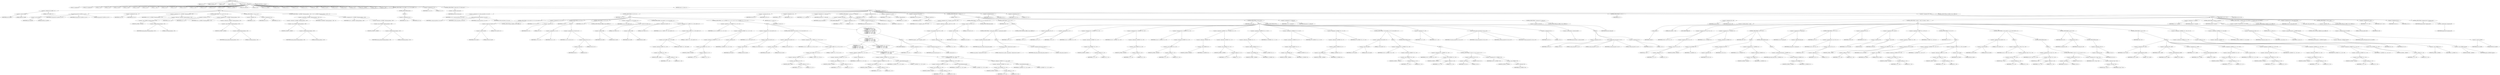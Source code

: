 digraph cache_insert {  
"1000133" [label = "(METHOD,cache_insert)" ]
"1000134" [label = "(PARAM,char *a1)" ]
"1000135" [label = "(PARAM,_DWORD *a2)" ]
"1000136" [label = "(PARAM,int a3)" ]
"1000137" [label = "(PARAM,unsigned int a4)" ]
"1000138" [label = "(PARAM,int a5)" ]
"1000139" [label = "(BLOCK,,)" ]
"1000140" [label = "(LOCAL,v9: unsigned int)" ]
"1000141" [label = "(LOCAL,v10: unsigned int)" ]
"1000142" [label = "(LOCAL,v11: int)" ]
"1000143" [label = "(LOCAL,v12: int)" ]
"1000144" [label = "(LOCAL,v13: bool)" ]
"1000145" [label = "(LOCAL,v14: bool)" ]
"1000146" [label = "(LOCAL,v15: bool)" ]
"1000147" [label = "(LOCAL,v16: int)" ]
"1000148" [label = "(LOCAL,v17: char *)" ]
"1000149" [label = "(LOCAL,v18: int)" ]
"1000150" [label = "(LOCAL,v19: int)" ]
"1000151" [label = "(LOCAL,v20: char *)" ]
"1000152" [label = "(LOCAL,v21: char *)" ]
"1000153" [label = "(LOCAL,v22: int)" ]
"1000154" [label = "(LOCAL,v23: int)" ]
"1000155" [label = "(LOCAL,v24: int)" ]
"1000156" [label = "(LOCAL,v25: _DWORD *)" ]
"1000157" [label = "(LOCAL,v26: const char *)" ]
"1000158" [label = "(LOCAL,v27: int)" ]
"1000159" [label = "(LOCAL,v28: _DWORD *)" ]
"1000160" [label = "(LOCAL,v29: int)" ]
"1000161" [label = "(LOCAL,v30: int *)" ]
"1000162" [label = "(LOCAL,v31: int)" ]
"1000163" [label = "(LOCAL,v32: int *)" ]
"1000164" [label = "(LOCAL,v33: __int16)" ]
"1000165" [label = "(LOCAL,v34: char *)" ]
"1000166" [label = "(LOCAL,v35: int)" ]
"1000167" [label = "(LOCAL,v36: int)" ]
"1000168" [label = "(LOCAL,v37: int)" ]
"1000169" [label = "(LOCAL,v39: _DWORD *)" ]
"1000170" [label = "(LOCAL,s: char *)" ]
"1000171" [label = "(LOCAL,v41: char)" ]
"1000172" [label = "(CONTROL_STRUCTURE,if ( (a5 & 0x980) != 0 ),if ( (a5 & 0x980) != 0 ))" ]
"1000173" [label = "(<operator>.notEquals,(a5 & 0x980) != 0)" ]
"1000174" [label = "(<operator>.and,a5 & 0x980)" ]
"1000175" [label = "(IDENTIFIER,a5,a5 & 0x980)" ]
"1000176" [label = "(LITERAL,0x980,a5 & 0x980)" ]
"1000177" [label = "(LITERAL,0,(a5 & 0x980) != 0)" ]
"1000178" [label = "(BLOCK,,)" ]
"1000179" [label = "(log_query,log_query(a5 | 0x10000, a1, a2, 0))" ]
"1000180" [label = "(<operator>.or,a5 | 0x10000)" ]
"1000181" [label = "(IDENTIFIER,a5,a5 | 0x10000)" ]
"1000182" [label = "(LITERAL,0x10000,a5 | 0x10000)" ]
"1000183" [label = "(IDENTIFIER,a1,log_query(a5 | 0x10000, a1, a2, 0))" ]
"1000184" [label = "(IDENTIFIER,a2,log_query(a5 | 0x10000, a1, a2, 0))" ]
"1000185" [label = "(LITERAL,0,log_query(a5 | 0x10000, a1, a2, 0))" ]
"1000186" [label = "(<operator>.assignment,v9 = a4)" ]
"1000187" [label = "(IDENTIFIER,v9,v9 = a4)" ]
"1000188" [label = "(IDENTIFIER,a4,v9 = a4)" ]
"1000189" [label = "(<operator>.assignment,v10 = *(_DWORD *)(dnsmasq_daemon + 252))" ]
"1000190" [label = "(IDENTIFIER,v10,v10 = *(_DWORD *)(dnsmasq_daemon + 252))" ]
"1000191" [label = "(<operator>.indirection,*(_DWORD *)(dnsmasq_daemon + 252))" ]
"1000192" [label = "(<operator>.cast,(_DWORD *)(dnsmasq_daemon + 252))" ]
"1000193" [label = "(UNKNOWN,_DWORD *,_DWORD *)" ]
"1000194" [label = "(<operator>.addition,dnsmasq_daemon + 252)" ]
"1000195" [label = "(IDENTIFIER,dnsmasq_daemon,dnsmasq_daemon + 252)" ]
"1000196" [label = "(LITERAL,252,dnsmasq_daemon + 252)" ]
"1000197" [label = "(CONTROL_STRUCTURE,if ( v10 < a4 ),if ( v10 < a4 ))" ]
"1000198" [label = "(<operator>.lessThan,v10 < a4)" ]
"1000199" [label = "(IDENTIFIER,v10,v10 < a4)" ]
"1000200" [label = "(IDENTIFIER,a4,v10 < a4)" ]
"1000201" [label = "(<operator>.assignment,v9 = *(_DWORD *)(dnsmasq_daemon + 252))" ]
"1000202" [label = "(IDENTIFIER,v9,v9 = *(_DWORD *)(dnsmasq_daemon + 252))" ]
"1000203" [label = "(<operator>.indirection,*(_DWORD *)(dnsmasq_daemon + 252))" ]
"1000204" [label = "(<operator>.cast,(_DWORD *)(dnsmasq_daemon + 252))" ]
"1000205" [label = "(UNKNOWN,_DWORD *,_DWORD *)" ]
"1000206" [label = "(<operator>.addition,dnsmasq_daemon + 252)" ]
"1000207" [label = "(IDENTIFIER,dnsmasq_daemon,dnsmasq_daemon + 252)" ]
"1000208" [label = "(LITERAL,252,dnsmasq_daemon + 252)" ]
"1000209" [label = "(CONTROL_STRUCTURE,if ( !v10 ),if ( !v10 ))" ]
"1000210" [label = "(<operator>.logicalNot,!v10)" ]
"1000211" [label = "(IDENTIFIER,v10,!v10)" ]
"1000212" [label = "(<operator>.assignment,v9 = a4)" ]
"1000213" [label = "(IDENTIFIER,v9,v9 = a4)" ]
"1000214" [label = "(IDENTIFIER,a4,v9 = a4)" ]
"1000215" [label = "(CONTROL_STRUCTURE,if ( *(_DWORD *)(dnsmasq_daemon + 248) > v9 ),if ( *(_DWORD *)(dnsmasq_daemon + 248) > v9 ))" ]
"1000216" [label = "(<operator>.greaterThan,*(_DWORD *)(dnsmasq_daemon + 248) > v9)" ]
"1000217" [label = "(<operator>.indirection,*(_DWORD *)(dnsmasq_daemon + 248))" ]
"1000218" [label = "(<operator>.cast,(_DWORD *)(dnsmasq_daemon + 248))" ]
"1000219" [label = "(UNKNOWN,_DWORD *,_DWORD *)" ]
"1000220" [label = "(<operator>.addition,dnsmasq_daemon + 248)" ]
"1000221" [label = "(IDENTIFIER,dnsmasq_daemon,dnsmasq_daemon + 248)" ]
"1000222" [label = "(LITERAL,248,dnsmasq_daemon + 248)" ]
"1000223" [label = "(IDENTIFIER,v9,*(_DWORD *)(dnsmasq_daemon + 248) > v9)" ]
"1000224" [label = "(<operator>.assignment,v9 = *(_DWORD *)(dnsmasq_daemon + 248))" ]
"1000225" [label = "(IDENTIFIER,v9,v9 = *(_DWORD *)(dnsmasq_daemon + 248))" ]
"1000226" [label = "(<operator>.indirection,*(_DWORD *)(dnsmasq_daemon + 248))" ]
"1000227" [label = "(<operator>.cast,(_DWORD *)(dnsmasq_daemon + 248))" ]
"1000228" [label = "(UNKNOWN,_DWORD *,_DWORD *)" ]
"1000229" [label = "(<operator>.addition,dnsmasq_daemon + 248)" ]
"1000230" [label = "(IDENTIFIER,dnsmasq_daemon,dnsmasq_daemon + 248)" ]
"1000231" [label = "(LITERAL,248,dnsmasq_daemon + 248)" ]
"1000232" [label = "(CONTROL_STRUCTURE,else,else)" ]
"1000233" [label = "(BLOCK,,)" ]
"1000234" [label = "(<operator>.assignment,v9 = a4)" ]
"1000235" [label = "(IDENTIFIER,v9,v9 = a4)" ]
"1000236" [label = "(IDENTIFIER,a4,v9 = a4)" ]
"1000237" [label = "(<operator>.assignment,v11 = 0)" ]
"1000238" [label = "(IDENTIFIER,v11,v11 = 0)" ]
"1000239" [label = "(LITERAL,0,v11 = 0)" ]
"1000240" [label = "(CONTROL_STRUCTURE,if ( !insert_error ),if ( !insert_error ))" ]
"1000241" [label = "(<operator>.logicalNot,!insert_error)" ]
"1000242" [label = "(IDENTIFIER,insert_error,!insert_error)" ]
"1000243" [label = "(BLOCK,,)" ]
"1000244" [label = "(<operator>.assignment,v12 = cache_scan_free(a1, a2, a3, a5))" ]
"1000245" [label = "(IDENTIFIER,v12,v12 = cache_scan_free(a1, a2, a3, a5))" ]
"1000246" [label = "(cache_scan_free,cache_scan_free(a1, a2, a3, a5))" ]
"1000247" [label = "(IDENTIFIER,a1,cache_scan_free(a1, a2, a3, a5))" ]
"1000248" [label = "(IDENTIFIER,a2,cache_scan_free(a1, a2, a3, a5))" ]
"1000249" [label = "(IDENTIFIER,a3,cache_scan_free(a1, a2, a3, a5))" ]
"1000250" [label = "(IDENTIFIER,a5,cache_scan_free(a1, a2, a3, a5))" ]
"1000251" [label = "(CONTROL_STRUCTURE,if ( v12 ),if ( v12 ))" ]
"1000252" [label = "(IDENTIFIER,v12,if ( v12 ))" ]
"1000253" [label = "(BLOCK,,)" ]
"1000254" [label = "(CONTROL_STRUCTURE,if ( (a5 & 0x180) == 0 ),if ( (a5 & 0x180) == 0 ))" ]
"1000255" [label = "(<operator>.equals,(a5 & 0x180) == 0)" ]
"1000256" [label = "(<operator>.and,a5 & 0x180)" ]
"1000257" [label = "(IDENTIFIER,a5,a5 & 0x180)" ]
"1000258" [label = "(LITERAL,0x180,a5 & 0x180)" ]
"1000259" [label = "(LITERAL,0,(a5 & 0x180) == 0)" ]
"1000260" [label = "(CONTROL_STRUCTURE,goto LABEL_24;,goto LABEL_24;)" ]
"1000261" [label = "(<operator>.assignment,v13 = a2 == 0)" ]
"1000262" [label = "(IDENTIFIER,v13,v13 = a2 == 0)" ]
"1000263" [label = "(<operator>.equals,a2 == 0)" ]
"1000264" [label = "(IDENTIFIER,a2,a2 == 0)" ]
"1000265" [label = "(LITERAL,0,a2 == 0)" ]
"1000266" [label = "(CONTROL_STRUCTURE,if ( a2 ),if ( a2 ))" ]
"1000267" [label = "(IDENTIFIER,a2,if ( a2 ))" ]
"1000268" [label = "(BLOCK,,)" ]
"1000269" [label = "(<operator>.assignment,v11 = v12)" ]
"1000270" [label = "(IDENTIFIER,v11,v11 = v12)" ]
"1000271" [label = "(IDENTIFIER,v12,v11 = v12)" ]
"1000272" [label = "(<operator>.assignment,v13 = (a5 & 8) == 0)" ]
"1000273" [label = "(IDENTIFIER,v13,v13 = (a5 & 8) == 0)" ]
"1000274" [label = "(<operator>.equals,(a5 & 8) == 0)" ]
"1000275" [label = "(<operator>.and,a5 & 8)" ]
"1000276" [label = "(IDENTIFIER,a5,a5 & 8)" ]
"1000277" [label = "(LITERAL,8,a5 & 8)" ]
"1000278" [label = "(LITERAL,0,(a5 & 8) == 0)" ]
"1000279" [label = "(CONTROL_STRUCTURE,if ( v13 ),if ( v13 ))" ]
"1000280" [label = "(IDENTIFIER,v13,if ( v13 ))" ]
"1000281" [label = "(CONTROL_STRUCTURE,goto LABEL_24;,goto LABEL_24;)" ]
"1000282" [label = "(<operator>.assignment,v14 = (a5 & 0x80) == 0)" ]
"1000283" [label = "(IDENTIFIER,v14,v14 = (a5 & 0x80) == 0)" ]
"1000284" [label = "(<operator>.equals,(a5 & 0x80) == 0)" ]
"1000285" [label = "(<operator>.and,a5 & 0x80)" ]
"1000286" [label = "(IDENTIFIER,a5,a5 & 0x80)" ]
"1000287" [label = "(LITERAL,0x80,a5 & 0x80)" ]
"1000288" [label = "(LITERAL,0,(a5 & 0x80) == 0)" ]
"1000289" [label = "(CONTROL_STRUCTURE,if ( (a5 & 0x80) != 0 ),if ( (a5 & 0x80) != 0 ))" ]
"1000290" [label = "(<operator>.notEquals,(a5 & 0x80) != 0)" ]
"1000291" [label = "(<operator>.and,a5 & 0x80)" ]
"1000292" [label = "(IDENTIFIER,a5,a5 & 0x80)" ]
"1000293" [label = "(LITERAL,0x80,a5 & 0x80)" ]
"1000294" [label = "(LITERAL,0,(a5 & 0x80) != 0)" ]
"1000295" [label = "(<operator>.assignment,v14 = (*(_BYTE *)(v11 + 36) & 0x80) == 0)" ]
"1000296" [label = "(IDENTIFIER,v14,v14 = (*(_BYTE *)(v11 + 36) & 0x80) == 0)" ]
"1000297" [label = "(<operator>.equals,(*(_BYTE *)(v11 + 36) & 0x80) == 0)" ]
"1000298" [label = "(<operator>.and,*(_BYTE *)(v11 + 36) & 0x80)" ]
"1000299" [label = "(<operator>.indirection,*(_BYTE *)(v11 + 36))" ]
"1000300" [label = "(<operator>.cast,(_BYTE *)(v11 + 36))" ]
"1000301" [label = "(UNKNOWN,_BYTE *,_BYTE *)" ]
"1000302" [label = "(<operator>.addition,v11 + 36)" ]
"1000303" [label = "(IDENTIFIER,v11,v11 + 36)" ]
"1000304" [label = "(LITERAL,36,v11 + 36)" ]
"1000305" [label = "(LITERAL,0x80,*(_BYTE *)(v11 + 36) & 0x80)" ]
"1000306" [label = "(LITERAL,0,(*(_BYTE *)(v11 + 36) & 0x80) == 0)" ]
"1000307" [label = "(CONTROL_STRUCTURE,if ( v14 || *(_DWORD *)(v11 + 12) != *a2 ),if ( v14 || *(_DWORD *)(v11 + 12) != *a2 ))" ]
"1000308" [label = "(<operator>.logicalOr,v14 || *(_DWORD *)(v11 + 12) != *a2)" ]
"1000309" [label = "(IDENTIFIER,v14,v14 || *(_DWORD *)(v11 + 12) != *a2)" ]
"1000310" [label = "(<operator>.notEquals,*(_DWORD *)(v11 + 12) != *a2)" ]
"1000311" [label = "(<operator>.indirection,*(_DWORD *)(v11 + 12))" ]
"1000312" [label = "(<operator>.cast,(_DWORD *)(v11 + 12))" ]
"1000313" [label = "(UNKNOWN,_DWORD *,_DWORD *)" ]
"1000314" [label = "(<operator>.addition,v11 + 12)" ]
"1000315" [label = "(IDENTIFIER,v11,v11 + 12)" ]
"1000316" [label = "(LITERAL,12,v11 + 12)" ]
"1000317" [label = "(<operator>.indirection,*a2)" ]
"1000318" [label = "(IDENTIFIER,a2,*(_DWORD *)(v11 + 12) != *a2)" ]
"1000319" [label = "(BLOCK,,)" ]
"1000320" [label = "(<operator>.assignment,v15 = (a5 & 0x100) == 0)" ]
"1000321" [label = "(IDENTIFIER,v15,v15 = (a5 & 0x100) == 0)" ]
"1000322" [label = "(<operator>.equals,(a5 & 0x100) == 0)" ]
"1000323" [label = "(<operator>.and,a5 & 0x100)" ]
"1000324" [label = "(IDENTIFIER,a5,a5 & 0x100)" ]
"1000325" [label = "(LITERAL,0x100,a5 & 0x100)" ]
"1000326" [label = "(LITERAL,0,(a5 & 0x100) == 0)" ]
"1000327" [label = "(CONTROL_STRUCTURE,if ( (a5 & 0x100) != 0 ),if ( (a5 & 0x100) != 0 ))" ]
"1000328" [label = "(<operator>.notEquals,(a5 & 0x100) != 0)" ]
"1000329" [label = "(<operator>.and,a5 & 0x100)" ]
"1000330" [label = "(IDENTIFIER,a5,a5 & 0x100)" ]
"1000331" [label = "(LITERAL,0x100,a5 & 0x100)" ]
"1000332" [label = "(LITERAL,0,(a5 & 0x100) != 0)" ]
"1000333" [label = "(<operator>.assignment,v15 = (*(_BYTE *)(v11 + 37) & 1) == 0)" ]
"1000334" [label = "(IDENTIFIER,v15,v15 = (*(_BYTE *)(v11 + 37) & 1) == 0)" ]
"1000335" [label = "(<operator>.equals,(*(_BYTE *)(v11 + 37) & 1) == 0)" ]
"1000336" [label = "(<operator>.and,*(_BYTE *)(v11 + 37) & 1)" ]
"1000337" [label = "(<operator>.indirection,*(_BYTE *)(v11 + 37))" ]
"1000338" [label = "(<operator>.cast,(_BYTE *)(v11 + 37))" ]
"1000339" [label = "(UNKNOWN,_BYTE *,_BYTE *)" ]
"1000340" [label = "(<operator>.addition,v11 + 37)" ]
"1000341" [label = "(IDENTIFIER,v11,v11 + 37)" ]
"1000342" [label = "(LITERAL,37,v11 + 37)" ]
"1000343" [label = "(LITERAL,1,*(_BYTE *)(v11 + 37) & 1)" ]
"1000344" [label = "(LITERAL,0,(*(_BYTE *)(v11 + 37) & 1) == 0)" ]
"1000345" [label = "(CONTROL_STRUCTURE,if ( v15\n          || *(_DWORD *)(v11 + 12) != *a2\n          || *(_DWORD *)(v11 + 16) != a2[1]\n          || *(_DWORD *)(v11 + 20) != a2[2]\n          || *(_DWORD *)(v11 + 24) != a2[3] ),if ( v15\n          || *(_DWORD *)(v11 + 12) != *a2\n          || *(_DWORD *)(v11 + 16) != a2[1]\n          || *(_DWORD *)(v11 + 20) != a2[2]\n          || *(_DWORD *)(v11 + 24) != a2[3] ))" ]
"1000346" [label = "(<operator>.logicalOr,v15\n          || *(_DWORD *)(v11 + 12) != *a2\n          || *(_DWORD *)(v11 + 16) != a2[1]\n          || *(_DWORD *)(v11 + 20) != a2[2]\n          || *(_DWORD *)(v11 + 24) != a2[3])" ]
"1000347" [label = "(IDENTIFIER,v15,v15\n          || *(_DWORD *)(v11 + 12) != *a2\n          || *(_DWORD *)(v11 + 16) != a2[1]\n          || *(_DWORD *)(v11 + 20) != a2[2]\n          || *(_DWORD *)(v11 + 24) != a2[3])" ]
"1000348" [label = "(<operator>.logicalOr,*(_DWORD *)(v11 + 12) != *a2\n          || *(_DWORD *)(v11 + 16) != a2[1]\n          || *(_DWORD *)(v11 + 20) != a2[2]\n          || *(_DWORD *)(v11 + 24) != a2[3])" ]
"1000349" [label = "(<operator>.notEquals,*(_DWORD *)(v11 + 12) != *a2)" ]
"1000350" [label = "(<operator>.indirection,*(_DWORD *)(v11 + 12))" ]
"1000351" [label = "(<operator>.cast,(_DWORD *)(v11 + 12))" ]
"1000352" [label = "(UNKNOWN,_DWORD *,_DWORD *)" ]
"1000353" [label = "(<operator>.addition,v11 + 12)" ]
"1000354" [label = "(IDENTIFIER,v11,v11 + 12)" ]
"1000355" [label = "(LITERAL,12,v11 + 12)" ]
"1000356" [label = "(<operator>.indirection,*a2)" ]
"1000357" [label = "(IDENTIFIER,a2,*(_DWORD *)(v11 + 12) != *a2)" ]
"1000358" [label = "(<operator>.logicalOr,*(_DWORD *)(v11 + 16) != a2[1]\n          || *(_DWORD *)(v11 + 20) != a2[2]\n          || *(_DWORD *)(v11 + 24) != a2[3])" ]
"1000359" [label = "(<operator>.notEquals,*(_DWORD *)(v11 + 16) != a2[1])" ]
"1000360" [label = "(<operator>.indirection,*(_DWORD *)(v11 + 16))" ]
"1000361" [label = "(<operator>.cast,(_DWORD *)(v11 + 16))" ]
"1000362" [label = "(UNKNOWN,_DWORD *,_DWORD *)" ]
"1000363" [label = "(<operator>.addition,v11 + 16)" ]
"1000364" [label = "(IDENTIFIER,v11,v11 + 16)" ]
"1000365" [label = "(LITERAL,16,v11 + 16)" ]
"1000366" [label = "(<operator>.indirectIndexAccess,a2[1])" ]
"1000367" [label = "(IDENTIFIER,a2,*(_DWORD *)(v11 + 16) != a2[1])" ]
"1000368" [label = "(LITERAL,1,*(_DWORD *)(v11 + 16) != a2[1])" ]
"1000369" [label = "(<operator>.logicalOr,*(_DWORD *)(v11 + 20) != a2[2]\n          || *(_DWORD *)(v11 + 24) != a2[3])" ]
"1000370" [label = "(<operator>.notEquals,*(_DWORD *)(v11 + 20) != a2[2])" ]
"1000371" [label = "(<operator>.indirection,*(_DWORD *)(v11 + 20))" ]
"1000372" [label = "(<operator>.cast,(_DWORD *)(v11 + 20))" ]
"1000373" [label = "(UNKNOWN,_DWORD *,_DWORD *)" ]
"1000374" [label = "(<operator>.addition,v11 + 20)" ]
"1000375" [label = "(IDENTIFIER,v11,v11 + 20)" ]
"1000376" [label = "(LITERAL,20,v11 + 20)" ]
"1000377" [label = "(<operator>.indirectIndexAccess,a2[2])" ]
"1000378" [label = "(IDENTIFIER,a2,*(_DWORD *)(v11 + 20) != a2[2])" ]
"1000379" [label = "(LITERAL,2,*(_DWORD *)(v11 + 20) != a2[2])" ]
"1000380" [label = "(<operator>.notEquals,*(_DWORD *)(v11 + 24) != a2[3])" ]
"1000381" [label = "(<operator>.indirection,*(_DWORD *)(v11 + 24))" ]
"1000382" [label = "(<operator>.cast,(_DWORD *)(v11 + 24))" ]
"1000383" [label = "(UNKNOWN,_DWORD *,_DWORD *)" ]
"1000384" [label = "(<operator>.addition,v11 + 24)" ]
"1000385" [label = "(IDENTIFIER,v11,v11 + 24)" ]
"1000386" [label = "(LITERAL,24,v11 + 24)" ]
"1000387" [label = "(<operator>.indirectIndexAccess,a2[3])" ]
"1000388" [label = "(IDENTIFIER,a2,*(_DWORD *)(v11 + 24) != a2[3])" ]
"1000389" [label = "(LITERAL,3,*(_DWORD *)(v11 + 24) != a2[3])" ]
"1000390" [label = "(BLOCK,,)" ]
"1000391" [label = "(JUMP_TARGET,LABEL_24)" ]
"1000392" [label = "(<operator>.assignment,v11 = 0)" ]
"1000393" [label = "(IDENTIFIER,v11,v11 = 0)" ]
"1000394" [label = "(LITERAL,0,v11 = 0)" ]
"1000395" [label = "(<operator>.assignment,insert_error = 1)" ]
"1000396" [label = "(IDENTIFIER,insert_error,insert_error = 1)" ]
"1000397" [label = "(LITERAL,1,insert_error = 1)" ]
"1000398" [label = "(RETURN,return v11;,return v11;)" ]
"1000399" [label = "(IDENTIFIER,v11,return v11;)" ]
"1000400" [label = "(<operator>.assignment,v39 = a2)" ]
"1000401" [label = "(IDENTIFIER,v39,v39 = a2)" ]
"1000402" [label = "(IDENTIFIER,a2,v39 = a2)" ]
"1000403" [label = "(<operator>.assignment,s = a1)" ]
"1000404" [label = "(IDENTIFIER,s,s = a1)" ]
"1000405" [label = "(IDENTIFIER,a1,s = a1)" ]
"1000406" [label = "(<operator>.assignment,v11 = cache_tail)" ]
"1000407" [label = "(IDENTIFIER,v11,v11 = cache_tail)" ]
"1000408" [label = "(IDENTIFIER,cache_tail,v11 = cache_tail)" ]
"1000409" [label = "(CONTROL_STRUCTURE,if ( !cache_tail ),if ( !cache_tail ))" ]
"1000410" [label = "(<operator>.logicalNot,!cache_tail)" ]
"1000411" [label = "(IDENTIFIER,cache_tail,!cache_tail)" ]
"1000412" [label = "(BLOCK,,)" ]
"1000413" [label = "(JUMP_TARGET,LABEL_45)" ]
"1000414" [label = "(<operator>.assignment,v11 = 0)" ]
"1000415" [label = "(IDENTIFIER,v11,v11 = 0)" ]
"1000416" [label = "(LITERAL,0,v11 = 0)" ]
"1000417" [label = "(<operator>.assignment,insert_error = 1)" ]
"1000418" [label = "(IDENTIFIER,insert_error,insert_error = 1)" ]
"1000419" [label = "(LITERAL,1,insert_error = 1)" ]
"1000420" [label = "(RETURN,return v11;,return v11;)" ]
"1000421" [label = "(IDENTIFIER,v11,return v11;)" ]
"1000422" [label = "(<operator>.assignment,v16 = 0)" ]
"1000423" [label = "(IDENTIFIER,v16,v16 = 0)" ]
"1000424" [label = "(LITERAL,0,v16 = 0)" ]
"1000425" [label = "(<operator>.assignment,v17 = &v41)" ]
"1000426" [label = "(IDENTIFIER,v17,v17 = &v41)" ]
"1000427" [label = "(<operator>.addressOf,&v41)" ]
"1000428" [label = "(IDENTIFIER,v41,v17 = &v41)" ]
"1000429" [label = "(<operator>.assignment,v18 = a5 & 4)" ]
"1000430" [label = "(IDENTIFIER,v18,v18 = a5 & 4)" ]
"1000431" [label = "(<operator>.and,a5 & 4)" ]
"1000432" [label = "(IDENTIFIER,a5,a5 & 4)" ]
"1000433" [label = "(LITERAL,4,a5 & 4)" ]
"1000434" [label = "(CONTROL_STRUCTURE,while ( 1 ),while ( 1 ))" ]
"1000435" [label = "(LITERAL,1,while ( 1 ))" ]
"1000436" [label = "(BLOCK,,)" ]
"1000437" [label = "(<operator>.assignment,v19 = *(unsigned __int16 *)(v11 + 36))" ]
"1000438" [label = "(IDENTIFIER,v19,v19 = *(unsigned __int16 *)(v11 + 36))" ]
"1000439" [label = "(<operator>.indirection,*(unsigned __int16 *)(v11 + 36))" ]
"1000440" [label = "(<operator>.cast,(unsigned __int16 *)(v11 + 36))" ]
"1000441" [label = "(UNKNOWN,unsigned __int16 *,unsigned __int16 *)" ]
"1000442" [label = "(<operator>.addition,v11 + 36)" ]
"1000443" [label = "(IDENTIFIER,v11,v11 + 36)" ]
"1000444" [label = "(LITERAL,36,v11 + 36)" ]
"1000445" [label = "(CONTROL_STRUCTURE,if ( (v19 & 0xC) == 0 ),if ( (v19 & 0xC) == 0 ))" ]
"1000446" [label = "(<operator>.equals,(v19 & 0xC) == 0)" ]
"1000447" [label = "(<operator>.and,v19 & 0xC)" ]
"1000448" [label = "(IDENTIFIER,v19,v19 & 0xC)" ]
"1000449" [label = "(LITERAL,0xC,v19 & 0xC)" ]
"1000450" [label = "(LITERAL,0,(v19 & 0xC) == 0)" ]
"1000451" [label = "(CONTROL_STRUCTURE,break;,break;)" ]
"1000452" [label = "(CONTROL_STRUCTURE,if ( v16 ),if ( v16 ))" ]
"1000453" [label = "(IDENTIFIER,v16,if ( v16 ))" ]
"1000454" [label = "(BLOCK,,)" ]
"1000455" [label = "(CONTROL_STRUCTURE,if ( !cache_insert_warned ),if ( !cache_insert_warned ))" ]
"1000456" [label = "(<operator>.logicalNot,!cache_insert_warned)" ]
"1000457" [label = "(IDENTIFIER,cache_insert_warned,!cache_insert_warned)" ]
"1000458" [label = "(BLOCK,,)" ]
"1000459" [label = "(my_syslog,my_syslog(3, \"Internal error in cache.\"))" ]
"1000460" [label = "(LITERAL,3,my_syslog(3, \"Internal error in cache.\"))" ]
"1000461" [label = "(LITERAL,\"Internal error in cache.\",my_syslog(3, \"Internal error in cache.\"))" ]
"1000462" [label = "(<operator>.assignment,cache_insert_warned = 1)" ]
"1000463" [label = "(IDENTIFIER,cache_insert_warned,cache_insert_warned = 1)" ]
"1000464" [label = "(LITERAL,1,cache_insert_warned = 1)" ]
"1000465" [label = "(CONTROL_STRUCTURE,goto LABEL_45;,goto LABEL_45;)" ]
"1000466" [label = "(CONTROL_STRUCTURE,if ( v18 ),if ( v18 ))" ]
"1000467" [label = "(IDENTIFIER,v18,if ( v18 ))" ]
"1000468" [label = "(BLOCK,,)" ]
"1000469" [label = "(<operator>.assignment,v20 = v17)" ]
"1000470" [label = "(IDENTIFIER,v20,v20 = v17)" ]
"1000471" [label = "(IDENTIFIER,v17,v20 = v17)" ]
"1000472" [label = "(<operator>.assignment,v21 = v17)" ]
"1000473" [label = "(IDENTIFIER,v21,v21 = v17)" ]
"1000474" [label = "(IDENTIFIER,v17,v21 = v17)" ]
"1000475" [label = "(<operator>.assignment,v22 = *(_DWORD *)(v11 + 16))" ]
"1000476" [label = "(IDENTIFIER,v22,v22 = *(_DWORD *)(v11 + 16))" ]
"1000477" [label = "(<operator>.indirection,*(_DWORD *)(v11 + 16))" ]
"1000478" [label = "(<operator>.cast,(_DWORD *)(v11 + 16))" ]
"1000479" [label = "(UNKNOWN,_DWORD *,_DWORD *)" ]
"1000480" [label = "(<operator>.addition,v11 + 16)" ]
"1000481" [label = "(IDENTIFIER,v11,v11 + 16)" ]
"1000482" [label = "(LITERAL,16,v11 + 16)" ]
"1000483" [label = "(<operator>.assignment,v23 = *(_DWORD *)(v11 + 20))" ]
"1000484" [label = "(IDENTIFIER,v23,v23 = *(_DWORD *)(v11 + 20))" ]
"1000485" [label = "(<operator>.indirection,*(_DWORD *)(v11 + 20))" ]
"1000486" [label = "(<operator>.cast,(_DWORD *)(v11 + 20))" ]
"1000487" [label = "(UNKNOWN,_DWORD *,_DWORD *)" ]
"1000488" [label = "(<operator>.addition,v11 + 20)" ]
"1000489" [label = "(IDENTIFIER,v11,v11 + 20)" ]
"1000490" [label = "(LITERAL,20,v11 + 20)" ]
"1000491" [label = "(<operator>.assignment,v24 = *(_DWORD *)(v11 + 24))" ]
"1000492" [label = "(IDENTIFIER,v24,v24 = *(_DWORD *)(v11 + 24))" ]
"1000493" [label = "(<operator>.indirection,*(_DWORD *)(v11 + 24))" ]
"1000494" [label = "(<operator>.cast,(_DWORD *)(v11 + 24))" ]
"1000495" [label = "(UNKNOWN,_DWORD *,_DWORD *)" ]
"1000496" [label = "(<operator>.addition,v11 + 24)" ]
"1000497" [label = "(IDENTIFIER,v11,v11 + 24)" ]
"1000498" [label = "(LITERAL,24,v11 + 24)" ]
"1000499" [label = "(<operator>.assignment,*(_DWORD *)v21 = *(_DWORD *)(v11 + 12))" ]
"1000500" [label = "(<operator>.indirection,*(_DWORD *)v21)" ]
"1000501" [label = "(<operator>.cast,(_DWORD *)v21)" ]
"1000502" [label = "(UNKNOWN,_DWORD *,_DWORD *)" ]
"1000503" [label = "(IDENTIFIER,v21,(_DWORD *)v21)" ]
"1000504" [label = "(<operator>.indirection,*(_DWORD *)(v11 + 12))" ]
"1000505" [label = "(<operator>.cast,(_DWORD *)(v11 + 12))" ]
"1000506" [label = "(UNKNOWN,_DWORD *,_DWORD *)" ]
"1000507" [label = "(<operator>.addition,v11 + 12)" ]
"1000508" [label = "(IDENTIFIER,v11,v11 + 12)" ]
"1000509" [label = "(LITERAL,12,v11 + 12)" ]
"1000510" [label = "(<operator>.assignment,*((_DWORD *)v21 + 1) = v22)" ]
"1000511" [label = "(<operator>.indirection,*((_DWORD *)v21 + 1))" ]
"1000512" [label = "(<operator>.addition,(_DWORD *)v21 + 1)" ]
"1000513" [label = "(<operator>.cast,(_DWORD *)v21)" ]
"1000514" [label = "(UNKNOWN,_DWORD *,_DWORD *)" ]
"1000515" [label = "(IDENTIFIER,v21,(_DWORD *)v21)" ]
"1000516" [label = "(LITERAL,1,(_DWORD *)v21 + 1)" ]
"1000517" [label = "(IDENTIFIER,v22,*((_DWORD *)v21 + 1) = v22)" ]
"1000518" [label = "(<operator>.assignment,*((_DWORD *)v21 + 2) = v23)" ]
"1000519" [label = "(<operator>.indirection,*((_DWORD *)v21 + 2))" ]
"1000520" [label = "(<operator>.addition,(_DWORD *)v21 + 2)" ]
"1000521" [label = "(<operator>.cast,(_DWORD *)v21)" ]
"1000522" [label = "(UNKNOWN,_DWORD *,_DWORD *)" ]
"1000523" [label = "(IDENTIFIER,v21,(_DWORD *)v21)" ]
"1000524" [label = "(LITERAL,2,(_DWORD *)v21 + 2)" ]
"1000525" [label = "(IDENTIFIER,v23,*((_DWORD *)v21 + 2) = v23)" ]
"1000526" [label = "(<operator>.assignment,*((_DWORD *)v21 + 3) = v24)" ]
"1000527" [label = "(<operator>.indirection,*((_DWORD *)v21 + 3))" ]
"1000528" [label = "(<operator>.addition,(_DWORD *)v21 + 3)" ]
"1000529" [label = "(<operator>.cast,(_DWORD *)v21)" ]
"1000530" [label = "(UNKNOWN,_DWORD *,_DWORD *)" ]
"1000531" [label = "(IDENTIFIER,v21,(_DWORD *)v21)" ]
"1000532" [label = "(LITERAL,3,(_DWORD *)v21 + 3)" ]
"1000533" [label = "(IDENTIFIER,v24,*((_DWORD *)v21 + 3) = v24)" ]
"1000534" [label = "(CONTROL_STRUCTURE,if ( (v19 & 0x200) != 0 ),if ( (v19 & 0x200) != 0 ))" ]
"1000535" [label = "(<operator>.notEquals,(v19 & 0x200) != 0)" ]
"1000536" [label = "(<operator>.and,v19 & 0x200)" ]
"1000537" [label = "(IDENTIFIER,v19,v19 & 0x200)" ]
"1000538" [label = "(LITERAL,0x200,v19 & 0x200)" ]
"1000539" [label = "(LITERAL,0,(v19 & 0x200) != 0)" ]
"1000540" [label = "(BLOCK,,)" ]
"1000541" [label = "(<operator>.assignment,v25 = *(_DWORD **)(v11 + 40))" ]
"1000542" [label = "(IDENTIFIER,v25,v25 = *(_DWORD **)(v11 + 40))" ]
"1000543" [label = "(<operator>.indirection,*(_DWORD **)(v11 + 40))" ]
"1000544" [label = "(<operator>.cast,(_DWORD **)(v11 + 40))" ]
"1000545" [label = "(UNKNOWN,_DWORD **,_DWORD **)" ]
"1000546" [label = "(<operator>.addition,v11 + 40)" ]
"1000547" [label = "(IDENTIFIER,v11,v11 + 40)" ]
"1000548" [label = "(LITERAL,40,v11 + 40)" ]
"1000549" [label = "(CONTROL_STRUCTURE,else,else)" ]
"1000550" [label = "(BLOCK,,)" ]
"1000551" [label = "(<operator>.assignment,v25 = (_DWORD *)(v11 + 40))" ]
"1000552" [label = "(IDENTIFIER,v25,v25 = (_DWORD *)(v11 + 40))" ]
"1000553" [label = "(<operator>.cast,(_DWORD *)(v11 + 40))" ]
"1000554" [label = "(UNKNOWN,_DWORD *,_DWORD *)" ]
"1000555" [label = "(<operator>.addition,v11 + 40)" ]
"1000556" [label = "(IDENTIFIER,v11,v11 + 40)" ]
"1000557" [label = "(LITERAL,40,v11 + 40)" ]
"1000558" [label = "(CONTROL_STRUCTURE,if ( (v19 & 2) != 0 ),if ( (v19 & 2) != 0 ))" ]
"1000559" [label = "(<operator>.notEquals,(v19 & 2) != 0)" ]
"1000560" [label = "(<operator>.and,v19 & 2)" ]
"1000561" [label = "(IDENTIFIER,v19,v19 & 2)" ]
"1000562" [label = "(LITERAL,2,v19 & 2)" ]
"1000563" [label = "(LITERAL,0,(v19 & 2) != 0)" ]
"1000564" [label = "(<operator>.assignment,v25 = (_DWORD *)*v25)" ]
"1000565" [label = "(IDENTIFIER,v25,v25 = (_DWORD *)*v25)" ]
"1000566" [label = "(<operator>.cast,(_DWORD *)*v25)" ]
"1000567" [label = "(UNKNOWN,_DWORD *,_DWORD *)" ]
"1000568" [label = "(<operator>.indirection,*v25)" ]
"1000569" [label = "(IDENTIFIER,v25,(_DWORD *)*v25)" ]
"1000570" [label = "(<operator>.assignment,v17 = v20)" ]
"1000571" [label = "(IDENTIFIER,v17,v17 = v20)" ]
"1000572" [label = "(IDENTIFIER,v20,v17 = v20)" ]
"1000573" [label = "(cache_scan_free,cache_scan_free(v25, v20, a3, v19))" ]
"1000574" [label = "(IDENTIFIER,v25,cache_scan_free(v25, v20, a3, v19))" ]
"1000575" [label = "(IDENTIFIER,v20,cache_scan_free(v25, v20, a3, v19))" ]
"1000576" [label = "(IDENTIFIER,a3,cache_scan_free(v25, v20, a3, v19))" ]
"1000577" [label = "(IDENTIFIER,v19,cache_scan_free(v25, v20, a3, v19))" ]
"1000578" [label = "(<operator>.assignment,v16 = 1)" ]
"1000579" [label = "(IDENTIFIER,v16,v16 = 1)" ]
"1000580" [label = "(LITERAL,1,v16 = 1)" ]
"1000581" [label = "(<operator>.preIncrement,++cache_live_freed)" ]
"1000582" [label = "(IDENTIFIER,cache_live_freed,++cache_live_freed)" ]
"1000583" [label = "(CONTROL_STRUCTURE,else,else)" ]
"1000584" [label = "(BLOCK,,)" ]
"1000585" [label = "(<operator>.assignment,v16 = 0)" ]
"1000586" [label = "(IDENTIFIER,v16,v16 = 0)" ]
"1000587" [label = "(LITERAL,0,v16 = 0)" ]
"1000588" [label = "(cache_scan_free,cache_scan_free(0, 0, a3, 0))" ]
"1000589" [label = "(LITERAL,0,cache_scan_free(0, 0, a3, 0))" ]
"1000590" [label = "(LITERAL,0,cache_scan_free(0, 0, a3, 0))" ]
"1000591" [label = "(IDENTIFIER,a3,cache_scan_free(0, 0, a3, 0))" ]
"1000592" [label = "(LITERAL,0,cache_scan_free(0, 0, a3, 0))" ]
"1000593" [label = "(<operator>.assignment,v18 = 1)" ]
"1000594" [label = "(IDENTIFIER,v18,v18 = 1)" ]
"1000595" [label = "(LITERAL,1,v18 = 1)" ]
"1000596" [label = "(<operator>.assignment,v11 = cache_tail)" ]
"1000597" [label = "(IDENTIFIER,v11,v11 = cache_tail)" ]
"1000598" [label = "(IDENTIFIER,cache_tail,v11 = cache_tail)" ]
"1000599" [label = "(CONTROL_STRUCTURE,if ( !cache_tail ),if ( !cache_tail ))" ]
"1000600" [label = "(<operator>.logicalNot,!cache_tail)" ]
"1000601" [label = "(IDENTIFIER,cache_tail,!cache_tail)" ]
"1000602" [label = "(CONTROL_STRUCTURE,goto LABEL_45;,goto LABEL_45;)" ]
"1000603" [label = "(<operator>.assignment,v26 = s)" ]
"1000604" [label = "(IDENTIFIER,v26,v26 = s)" ]
"1000605" [label = "(IDENTIFIER,s,v26 = s)" ]
"1000606" [label = "(<operator>.assignment,v27 = 0)" ]
"1000607" [label = "(IDENTIFIER,v27,v27 = 0)" ]
"1000608" [label = "(LITERAL,0,v27 = 0)" ]
"1000609" [label = "(CONTROL_STRUCTURE,if ( s ),if ( s ))" ]
"1000610" [label = "(IDENTIFIER,s,if ( s ))" ]
"1000611" [label = "(BLOCK,,)" ]
"1000612" [label = "(<operator>.assignment,v28 = v39)" ]
"1000613" [label = "(IDENTIFIER,v28,v28 = v39)" ]
"1000614" [label = "(IDENTIFIER,v39,v28 = v39)" ]
"1000615" [label = "(CONTROL_STRUCTURE,if ( strlen(s) < 0x32 ),if ( strlen(s) < 0x32 ))" ]
"1000616" [label = "(<operator>.lessThan,strlen(s) < 0x32)" ]
"1000617" [label = "(strlen,strlen(s))" ]
"1000618" [label = "(IDENTIFIER,s,strlen(s))" ]
"1000619" [label = "(LITERAL,0x32,strlen(s) < 0x32)" ]
"1000620" [label = "(BLOCK,,)" ]
"1000621" [label = "(JUMP_TARGET,LABEL_58)" ]
"1000622" [label = "(<operator>.assignment,v30 = *(int **)(v11 + 4))" ]
"1000623" [label = "(IDENTIFIER,v30,v30 = *(int **)(v11 + 4))" ]
"1000624" [label = "(<operator>.indirection,*(int **)(v11 + 4))" ]
"1000625" [label = "(<operator>.cast,(int **)(v11 + 4))" ]
"1000626" [label = "(UNKNOWN,int **,int **)" ]
"1000627" [label = "(<operator>.addition,v11 + 4)" ]
"1000628" [label = "(IDENTIFIER,v11,v11 + 4)" ]
"1000629" [label = "(LITERAL,4,v11 + 4)" ]
"1000630" [label = "(<operator>.assignment,v31 = *(_DWORD *)v11)" ]
"1000631" [label = "(IDENTIFIER,v31,v31 = *(_DWORD *)v11)" ]
"1000632" [label = "(<operator>.indirection,*(_DWORD *)v11)" ]
"1000633" [label = "(<operator>.cast,(_DWORD *)v11)" ]
"1000634" [label = "(UNKNOWN,_DWORD *,_DWORD *)" ]
"1000635" [label = "(IDENTIFIER,v11,(_DWORD *)v11)" ]
"1000636" [label = "(CONTROL_STRUCTURE,if ( v30 ),if ( v30 ))" ]
"1000637" [label = "(IDENTIFIER,v30,if ( v30 ))" ]
"1000638" [label = "(BLOCK,,)" ]
"1000639" [label = "(<operator>.assignment,*v30 = v31)" ]
"1000640" [label = "(<operator>.indirection,*v30)" ]
"1000641" [label = "(IDENTIFIER,v30,*v30 = v31)" ]
"1000642" [label = "(IDENTIFIER,v31,*v30 = v31)" ]
"1000643" [label = "(<operator>.assignment,v31 = *(_DWORD *)v11)" ]
"1000644" [label = "(IDENTIFIER,v31,v31 = *(_DWORD *)v11)" ]
"1000645" [label = "(<operator>.indirection,*(_DWORD *)v11)" ]
"1000646" [label = "(<operator>.cast,(_DWORD *)v11)" ]
"1000647" [label = "(UNKNOWN,_DWORD *,_DWORD *)" ]
"1000648" [label = "(IDENTIFIER,v11,(_DWORD *)v11)" ]
"1000649" [label = "(CONTROL_STRUCTURE,else,else)" ]
"1000650" [label = "(BLOCK,,)" ]
"1000651" [label = "(<operator>.assignment,cache_head = *(_DWORD *)v11)" ]
"1000652" [label = "(IDENTIFIER,cache_head,cache_head = *(_DWORD *)v11)" ]
"1000653" [label = "(<operator>.indirection,*(_DWORD *)v11)" ]
"1000654" [label = "(<operator>.cast,(_DWORD *)v11)" ]
"1000655" [label = "(UNKNOWN,_DWORD *,_DWORD *)" ]
"1000656" [label = "(IDENTIFIER,v11,(_DWORD *)v11)" ]
"1000657" [label = "(<operator>.assignment,v32 = &cache_tail)" ]
"1000658" [label = "(IDENTIFIER,v32,v32 = &cache_tail)" ]
"1000659" [label = "(<operator>.addressOf,&cache_tail)" ]
"1000660" [label = "(IDENTIFIER,cache_tail,v32 = &cache_tail)" ]
"1000661" [label = "(CONTROL_STRUCTURE,if ( v31 ),if ( v31 ))" ]
"1000662" [label = "(IDENTIFIER,v31,if ( v31 ))" ]
"1000663" [label = "(<operator>.assignment,v32 = (int *)(v31 + 4))" ]
"1000664" [label = "(IDENTIFIER,v32,v32 = (int *)(v31 + 4))" ]
"1000665" [label = "(<operator>.cast,(int *)(v31 + 4))" ]
"1000666" [label = "(UNKNOWN,int *,int *)" ]
"1000667" [label = "(<operator>.addition,v31 + 4)" ]
"1000668" [label = "(IDENTIFIER,v31,v31 + 4)" ]
"1000669" [label = "(LITERAL,4,v31 + 4)" ]
"1000670" [label = "(<operator>.assignment,v33 = a5)" ]
"1000671" [label = "(IDENTIFIER,v33,v33 = a5)" ]
"1000672" [label = "(IDENTIFIER,a5,v33 = a5)" ]
"1000673" [label = "(<operator>.assignment,*v32 = (int)v30)" ]
"1000674" [label = "(<operator>.indirection,*v32)" ]
"1000675" [label = "(IDENTIFIER,v32,*v32 = (int)v30)" ]
"1000676" [label = "(<operator>.cast,(int)v30)" ]
"1000677" [label = "(UNKNOWN,int,int)" ]
"1000678" [label = "(IDENTIFIER,v30,(int)v30)" ]
"1000679" [label = "(<operator>.assignment,*(_WORD *)(v11 + 36) = a5)" ]
"1000680" [label = "(<operator>.indirection,*(_WORD *)(v11 + 36))" ]
"1000681" [label = "(<operator>.cast,(_WORD *)(v11 + 36))" ]
"1000682" [label = "(UNKNOWN,_WORD *,_WORD *)" ]
"1000683" [label = "(<operator>.addition,v11 + 36)" ]
"1000684" [label = "(IDENTIFIER,v11,v11 + 36)" ]
"1000685" [label = "(LITERAL,36,v11 + 36)" ]
"1000686" [label = "(IDENTIFIER,a5,*(_WORD *)(v11 + 36) = a5)" ]
"1000687" [label = "(CONTROL_STRUCTURE,if ( v27 ),if ( v27 ))" ]
"1000688" [label = "(IDENTIFIER,v27,if ( v27 ))" ]
"1000689" [label = "(BLOCK,,)" ]
"1000690" [label = "(<operator>.assignment,v33 = a5 | 0x200)" ]
"1000691" [label = "(IDENTIFIER,v33,v33 = a5 | 0x200)" ]
"1000692" [label = "(<operator>.or,a5 | 0x200)" ]
"1000693" [label = "(IDENTIFIER,a5,a5 | 0x200)" ]
"1000694" [label = "(LITERAL,0x200,a5 | 0x200)" ]
"1000695" [label = "(<operator>.assignment,*(_DWORD *)(v11 + 40) = v27)" ]
"1000696" [label = "(<operator>.indirection,*(_DWORD *)(v11 + 40))" ]
"1000697" [label = "(<operator>.cast,(_DWORD *)(v11 + 40))" ]
"1000698" [label = "(UNKNOWN,_DWORD *,_DWORD *)" ]
"1000699" [label = "(<operator>.addition,v11 + 40)" ]
"1000700" [label = "(IDENTIFIER,v11,v11 + 40)" ]
"1000701" [label = "(LITERAL,40,v11 + 40)" ]
"1000702" [label = "(IDENTIFIER,v27,*(_DWORD *)(v11 + 40) = v27)" ]
"1000703" [label = "(<operator>.assignment,*(_WORD *)(v11 + 36) = a5 | 0x200)" ]
"1000704" [label = "(<operator>.indirection,*(_WORD *)(v11 + 36))" ]
"1000705" [label = "(<operator>.cast,(_WORD *)(v11 + 36))" ]
"1000706" [label = "(UNKNOWN,_WORD *,_WORD *)" ]
"1000707" [label = "(<operator>.addition,v11 + 36)" ]
"1000708" [label = "(IDENTIFIER,v11,v11 + 36)" ]
"1000709" [label = "(LITERAL,36,v11 + 36)" ]
"1000710" [label = "(<operator>.or,a5 | 0x200)" ]
"1000711" [label = "(IDENTIFIER,a5,a5 | 0x200)" ]
"1000712" [label = "(LITERAL,0x200,a5 | 0x200)" ]
"1000713" [label = "(CONTROL_STRUCTURE,if ( (v33 & 0x200) != 0 ),if ( (v33 & 0x200) != 0 ))" ]
"1000714" [label = "(<operator>.notEquals,(v33 & 0x200) != 0)" ]
"1000715" [label = "(<operator>.and,v33 & 0x200)" ]
"1000716" [label = "(IDENTIFIER,v33,v33 & 0x200)" ]
"1000717" [label = "(LITERAL,0x200,v33 & 0x200)" ]
"1000718" [label = "(LITERAL,0,(v33 & 0x200) != 0)" ]
"1000719" [label = "(BLOCK,,)" ]
"1000720" [label = "(<operator>.assignment,v34 = *(char **)(v11 + 40))" ]
"1000721" [label = "(IDENTIFIER,v34,v34 = *(char **)(v11 + 40))" ]
"1000722" [label = "(<operator>.indirection,*(char **)(v11 + 40))" ]
"1000723" [label = "(<operator>.cast,(char **)(v11 + 40))" ]
"1000724" [label = "(UNKNOWN,char **,char **)" ]
"1000725" [label = "(<operator>.addition,v11 + 40)" ]
"1000726" [label = "(IDENTIFIER,v11,v11 + 40)" ]
"1000727" [label = "(LITERAL,40,v11 + 40)" ]
"1000728" [label = "(CONTROL_STRUCTURE,else,else)" ]
"1000729" [label = "(BLOCK,,)" ]
"1000730" [label = "(<operator>.assignment,v34 = (char *)(v11 + 40))" ]
"1000731" [label = "(IDENTIFIER,v34,v34 = (char *)(v11 + 40))" ]
"1000732" [label = "(<operator>.cast,(char *)(v11 + 40))" ]
"1000733" [label = "(UNKNOWN,char *,char *)" ]
"1000734" [label = "(<operator>.addition,v11 + 40)" ]
"1000735" [label = "(IDENTIFIER,v11,v11 + 40)" ]
"1000736" [label = "(LITERAL,40,v11 + 40)" ]
"1000737" [label = "(CONTROL_STRUCTURE,if ( (v33 & 2) != 0 ),if ( (v33 & 2) != 0 ))" ]
"1000738" [label = "(<operator>.notEquals,(v33 & 2) != 0)" ]
"1000739" [label = "(<operator>.and,v33 & 2)" ]
"1000740" [label = "(IDENTIFIER,v33,v33 & 2)" ]
"1000741" [label = "(LITERAL,2,v33 & 2)" ]
"1000742" [label = "(LITERAL,0,(v33 & 2) != 0)" ]
"1000743" [label = "(<operator>.assignment,v34 = *(char **)v34)" ]
"1000744" [label = "(IDENTIFIER,v34,v34 = *(char **)v34)" ]
"1000745" [label = "(<operator>.indirection,*(char **)v34)" ]
"1000746" [label = "(<operator>.cast,(char **)v34)" ]
"1000747" [label = "(UNKNOWN,char **,char **)" ]
"1000748" [label = "(IDENTIFIER,v34,(char **)v34)" ]
"1000749" [label = "(CONTROL_STRUCTURE,if ( v26 ),if ( v26 ))" ]
"1000750" [label = "(IDENTIFIER,v26,if ( v26 ))" ]
"1000751" [label = "(strcpy,strcpy(v34, v26))" ]
"1000752" [label = "(IDENTIFIER,v34,strcpy(v34, v26))" ]
"1000753" [label = "(IDENTIFIER,v26,strcpy(v34, v26))" ]
"1000754" [label = "(CONTROL_STRUCTURE,else,else)" ]
"1000755" [label = "(<operator>.assignment,*v34 = 0)" ]
"1000756" [label = "(<operator>.indirection,*v34)" ]
"1000757" [label = "(IDENTIFIER,v34,*v34 = 0)" ]
"1000758" [label = "(LITERAL,0,*v34 = 0)" ]
"1000759" [label = "(CONTROL_STRUCTURE,if ( v28 ),if ( v28 ))" ]
"1000760" [label = "(IDENTIFIER,v28,if ( v28 ))" ]
"1000761" [label = "(BLOCK,,)" ]
"1000762" [label = "(<operator>.assignment,v35 = v28[1])" ]
"1000763" [label = "(IDENTIFIER,v35,v35 = v28[1])" ]
"1000764" [label = "(<operator>.indirectIndexAccess,v28[1])" ]
"1000765" [label = "(IDENTIFIER,v28,v35 = v28[1])" ]
"1000766" [label = "(LITERAL,1,v35 = v28[1])" ]
"1000767" [label = "(<operator>.assignment,v36 = v28[2])" ]
"1000768" [label = "(IDENTIFIER,v36,v36 = v28[2])" ]
"1000769" [label = "(<operator>.indirectIndexAccess,v28[2])" ]
"1000770" [label = "(IDENTIFIER,v28,v36 = v28[2])" ]
"1000771" [label = "(LITERAL,2,v36 = v28[2])" ]
"1000772" [label = "(<operator>.assignment,v37 = v28[3])" ]
"1000773" [label = "(IDENTIFIER,v37,v37 = v28[3])" ]
"1000774" [label = "(<operator>.indirectIndexAccess,v28[3])" ]
"1000775" [label = "(IDENTIFIER,v28,v37 = v28[3])" ]
"1000776" [label = "(LITERAL,3,v37 = v28[3])" ]
"1000777" [label = "(<operator>.assignment,*(_DWORD *)(v11 + 12) = *v28)" ]
"1000778" [label = "(<operator>.indirection,*(_DWORD *)(v11 + 12))" ]
"1000779" [label = "(<operator>.cast,(_DWORD *)(v11 + 12))" ]
"1000780" [label = "(UNKNOWN,_DWORD *,_DWORD *)" ]
"1000781" [label = "(<operator>.addition,v11 + 12)" ]
"1000782" [label = "(IDENTIFIER,v11,v11 + 12)" ]
"1000783" [label = "(LITERAL,12,v11 + 12)" ]
"1000784" [label = "(<operator>.indirection,*v28)" ]
"1000785" [label = "(IDENTIFIER,v28,*(_DWORD *)(v11 + 12) = *v28)" ]
"1000786" [label = "(<operator>.assignment,*(_DWORD *)(v11 + 16) = v35)" ]
"1000787" [label = "(<operator>.indirection,*(_DWORD *)(v11 + 16))" ]
"1000788" [label = "(<operator>.cast,(_DWORD *)(v11 + 16))" ]
"1000789" [label = "(UNKNOWN,_DWORD *,_DWORD *)" ]
"1000790" [label = "(<operator>.addition,v11 + 16)" ]
"1000791" [label = "(IDENTIFIER,v11,v11 + 16)" ]
"1000792" [label = "(LITERAL,16,v11 + 16)" ]
"1000793" [label = "(IDENTIFIER,v35,*(_DWORD *)(v11 + 16) = v35)" ]
"1000794" [label = "(<operator>.assignment,*(_DWORD *)(v11 + 20) = v36)" ]
"1000795" [label = "(<operator>.indirection,*(_DWORD *)(v11 + 20))" ]
"1000796" [label = "(<operator>.cast,(_DWORD *)(v11 + 20))" ]
"1000797" [label = "(UNKNOWN,_DWORD *,_DWORD *)" ]
"1000798" [label = "(<operator>.addition,v11 + 20)" ]
"1000799" [label = "(IDENTIFIER,v11,v11 + 20)" ]
"1000800" [label = "(LITERAL,20,v11 + 20)" ]
"1000801" [label = "(IDENTIFIER,v36,*(_DWORD *)(v11 + 20) = v36)" ]
"1000802" [label = "(<operator>.assignment,*(_DWORD *)(v11 + 24) = v37)" ]
"1000803" [label = "(<operator>.indirection,*(_DWORD *)(v11 + 24))" ]
"1000804" [label = "(<operator>.cast,(_DWORD *)(v11 + 24))" ]
"1000805" [label = "(UNKNOWN,_DWORD *,_DWORD *)" ]
"1000806" [label = "(<operator>.addition,v11 + 24)" ]
"1000807" [label = "(IDENTIFIER,v11,v11 + 24)" ]
"1000808" [label = "(LITERAL,24,v11 + 24)" ]
"1000809" [label = "(IDENTIFIER,v37,*(_DWORD *)(v11 + 24) = v37)" ]
"1000810" [label = "(<operator>.assignment,*(_DWORD *)(v11 + 28) = v9 + a3)" ]
"1000811" [label = "(<operator>.indirection,*(_DWORD *)(v11 + 28))" ]
"1000812" [label = "(<operator>.cast,(_DWORD *)(v11 + 28))" ]
"1000813" [label = "(UNKNOWN,_DWORD *,_DWORD *)" ]
"1000814" [label = "(<operator>.addition,v11 + 28)" ]
"1000815" [label = "(IDENTIFIER,v11,v11 + 28)" ]
"1000816" [label = "(LITERAL,28,v11 + 28)" ]
"1000817" [label = "(<operator>.addition,v9 + a3)" ]
"1000818" [label = "(IDENTIFIER,v9,v9 + a3)" ]
"1000819" [label = "(IDENTIFIER,a3,v9 + a3)" ]
"1000820" [label = "(<operator>.assignment,*(_DWORD *)v11 = new_chain)" ]
"1000821" [label = "(<operator>.indirection,*(_DWORD *)v11)" ]
"1000822" [label = "(<operator>.cast,(_DWORD *)v11)" ]
"1000823" [label = "(UNKNOWN,_DWORD *,_DWORD *)" ]
"1000824" [label = "(IDENTIFIER,v11,(_DWORD *)v11)" ]
"1000825" [label = "(IDENTIFIER,new_chain,*(_DWORD *)v11 = new_chain)" ]
"1000826" [label = "(<operator>.assignment,new_chain = v11)" ]
"1000827" [label = "(IDENTIFIER,new_chain,new_chain = v11)" ]
"1000828" [label = "(IDENTIFIER,v11,new_chain = v11)" ]
"1000829" [label = "(RETURN,return v11;,return v11;)" ]
"1000830" [label = "(IDENTIFIER,v11,return v11;)" ]
"1000831" [label = "(<operator>.assignment,v27 = big_free)" ]
"1000832" [label = "(IDENTIFIER,v27,v27 = big_free)" ]
"1000833" [label = "(IDENTIFIER,big_free,v27 = big_free)" ]
"1000834" [label = "(CONTROL_STRUCTURE,if ( big_free ),if ( big_free ))" ]
"1000835" [label = "(IDENTIFIER,big_free,if ( big_free ))" ]
"1000836" [label = "(BLOCK,,)" ]
"1000837" [label = "(<operator>.assignment,big_free = *(_DWORD *)big_free)" ]
"1000838" [label = "(IDENTIFIER,big_free,big_free = *(_DWORD *)big_free)" ]
"1000839" [label = "(<operator>.indirection,*(_DWORD *)big_free)" ]
"1000840" [label = "(<operator>.cast,(_DWORD *)big_free)" ]
"1000841" [label = "(UNKNOWN,_DWORD *,_DWORD *)" ]
"1000842" [label = "(IDENTIFIER,big_free,(_DWORD *)big_free)" ]
"1000843" [label = "(CONTROL_STRUCTURE,goto LABEL_58;,goto LABEL_58;)" ]
"1000844" [label = "(CONTROL_STRUCTURE,if ( !(bignames_left | a5 & 0x5000) ),if ( !(bignames_left | a5 & 0x5000) ))" ]
"1000845" [label = "(<operator>.logicalNot,!(bignames_left | a5 & 0x5000))" ]
"1000846" [label = "(<operator>.or,bignames_left | a5 & 0x5000)" ]
"1000847" [label = "(IDENTIFIER,bignames_left,bignames_left | a5 & 0x5000)" ]
"1000848" [label = "(<operator>.and,a5 & 0x5000)" ]
"1000849" [label = "(IDENTIFIER,a5,a5 & 0x5000)" ]
"1000850" [label = "(LITERAL,0x5000,a5 & 0x5000)" ]
"1000851" [label = "(CONTROL_STRUCTURE,goto LABEL_45;,goto LABEL_45;)" ]
"1000852" [label = "(<operator>.assignment,v29 = whine_malloc(1028))" ]
"1000853" [label = "(IDENTIFIER,v29,v29 = whine_malloc(1028))" ]
"1000854" [label = "(whine_malloc,whine_malloc(1028))" ]
"1000855" [label = "(LITERAL,1028,whine_malloc(1028))" ]
"1000856" [label = "(CONTROL_STRUCTURE,if ( !v29 ),if ( !v29 ))" ]
"1000857" [label = "(<operator>.logicalNot,!v29)" ]
"1000858" [label = "(IDENTIFIER,v29,!v29)" ]
"1000859" [label = "(CONTROL_STRUCTURE,goto LABEL_45;,goto LABEL_45;)" ]
"1000860" [label = "(<operator>.assignment,v27 = v29)" ]
"1000861" [label = "(IDENTIFIER,v27,v27 = v29)" ]
"1000862" [label = "(IDENTIFIER,v29,v27 = v29)" ]
"1000863" [label = "(<operator>.assignment,v26 = s)" ]
"1000864" [label = "(IDENTIFIER,v26,v26 = s)" ]
"1000865" [label = "(IDENTIFIER,s,v26 = s)" ]
"1000866" [label = "(CONTROL_STRUCTURE,if ( bignames_left ),if ( bignames_left ))" ]
"1000867" [label = "(IDENTIFIER,bignames_left,if ( bignames_left ))" ]
"1000868" [label = "(<operator>.preDecrement,--bignames_left)" ]
"1000869" [label = "(IDENTIFIER,bignames_left,--bignames_left)" ]
"1000870" [label = "(<operator>.assignment,v28 = v39)" ]
"1000871" [label = "(IDENTIFIER,v28,v28 = v39)" ]
"1000872" [label = "(IDENTIFIER,v39,v28 = v39)" ]
"1000873" [label = "(CONTROL_STRUCTURE,goto LABEL_58;,goto LABEL_58;)" ]
"1000874" [label = "(RETURN,return v11;,return v11;)" ]
"1000875" [label = "(IDENTIFIER,v11,return v11;)" ]
"1000876" [label = "(METHOD_RETURN,int __fastcall)" ]
  "1000133" -> "1000134" 
  "1000133" -> "1000135" 
  "1000133" -> "1000136" 
  "1000133" -> "1000137" 
  "1000133" -> "1000138" 
  "1000133" -> "1000139" 
  "1000133" -> "1000876" 
  "1000139" -> "1000140" 
  "1000139" -> "1000141" 
  "1000139" -> "1000142" 
  "1000139" -> "1000143" 
  "1000139" -> "1000144" 
  "1000139" -> "1000145" 
  "1000139" -> "1000146" 
  "1000139" -> "1000147" 
  "1000139" -> "1000148" 
  "1000139" -> "1000149" 
  "1000139" -> "1000150" 
  "1000139" -> "1000151" 
  "1000139" -> "1000152" 
  "1000139" -> "1000153" 
  "1000139" -> "1000154" 
  "1000139" -> "1000155" 
  "1000139" -> "1000156" 
  "1000139" -> "1000157" 
  "1000139" -> "1000158" 
  "1000139" -> "1000159" 
  "1000139" -> "1000160" 
  "1000139" -> "1000161" 
  "1000139" -> "1000162" 
  "1000139" -> "1000163" 
  "1000139" -> "1000164" 
  "1000139" -> "1000165" 
  "1000139" -> "1000166" 
  "1000139" -> "1000167" 
  "1000139" -> "1000168" 
  "1000139" -> "1000169" 
  "1000139" -> "1000170" 
  "1000139" -> "1000171" 
  "1000139" -> "1000172" 
  "1000139" -> "1000237" 
  "1000139" -> "1000240" 
  "1000139" -> "1000874" 
  "1000172" -> "1000173" 
  "1000172" -> "1000178" 
  "1000172" -> "1000232" 
  "1000173" -> "1000174" 
  "1000173" -> "1000177" 
  "1000174" -> "1000175" 
  "1000174" -> "1000176" 
  "1000178" -> "1000179" 
  "1000178" -> "1000186" 
  "1000178" -> "1000189" 
  "1000178" -> "1000197" 
  "1000178" -> "1000209" 
  "1000178" -> "1000215" 
  "1000179" -> "1000180" 
  "1000179" -> "1000183" 
  "1000179" -> "1000184" 
  "1000179" -> "1000185" 
  "1000180" -> "1000181" 
  "1000180" -> "1000182" 
  "1000186" -> "1000187" 
  "1000186" -> "1000188" 
  "1000189" -> "1000190" 
  "1000189" -> "1000191" 
  "1000191" -> "1000192" 
  "1000192" -> "1000193" 
  "1000192" -> "1000194" 
  "1000194" -> "1000195" 
  "1000194" -> "1000196" 
  "1000197" -> "1000198" 
  "1000197" -> "1000201" 
  "1000198" -> "1000199" 
  "1000198" -> "1000200" 
  "1000201" -> "1000202" 
  "1000201" -> "1000203" 
  "1000203" -> "1000204" 
  "1000204" -> "1000205" 
  "1000204" -> "1000206" 
  "1000206" -> "1000207" 
  "1000206" -> "1000208" 
  "1000209" -> "1000210" 
  "1000209" -> "1000212" 
  "1000210" -> "1000211" 
  "1000212" -> "1000213" 
  "1000212" -> "1000214" 
  "1000215" -> "1000216" 
  "1000215" -> "1000224" 
  "1000216" -> "1000217" 
  "1000216" -> "1000223" 
  "1000217" -> "1000218" 
  "1000218" -> "1000219" 
  "1000218" -> "1000220" 
  "1000220" -> "1000221" 
  "1000220" -> "1000222" 
  "1000224" -> "1000225" 
  "1000224" -> "1000226" 
  "1000226" -> "1000227" 
  "1000227" -> "1000228" 
  "1000227" -> "1000229" 
  "1000229" -> "1000230" 
  "1000229" -> "1000231" 
  "1000232" -> "1000233" 
  "1000233" -> "1000234" 
  "1000234" -> "1000235" 
  "1000234" -> "1000236" 
  "1000237" -> "1000238" 
  "1000237" -> "1000239" 
  "1000240" -> "1000241" 
  "1000240" -> "1000243" 
  "1000241" -> "1000242" 
  "1000243" -> "1000244" 
  "1000243" -> "1000251" 
  "1000243" -> "1000400" 
  "1000243" -> "1000403" 
  "1000243" -> "1000406" 
  "1000243" -> "1000409" 
  "1000243" -> "1000422" 
  "1000243" -> "1000425" 
  "1000243" -> "1000429" 
  "1000243" -> "1000434" 
  "1000243" -> "1000603" 
  "1000243" -> "1000606" 
  "1000243" -> "1000609" 
  "1000243" -> "1000870" 
  "1000243" -> "1000873" 
  "1000244" -> "1000245" 
  "1000244" -> "1000246" 
  "1000246" -> "1000247" 
  "1000246" -> "1000248" 
  "1000246" -> "1000249" 
  "1000246" -> "1000250" 
  "1000251" -> "1000252" 
  "1000251" -> "1000253" 
  "1000253" -> "1000254" 
  "1000253" -> "1000261" 
  "1000253" -> "1000266" 
  "1000253" -> "1000279" 
  "1000253" -> "1000282" 
  "1000253" -> "1000289" 
  "1000253" -> "1000307" 
  "1000253" -> "1000398" 
  "1000254" -> "1000255" 
  "1000254" -> "1000260" 
  "1000255" -> "1000256" 
  "1000255" -> "1000259" 
  "1000256" -> "1000257" 
  "1000256" -> "1000258" 
  "1000261" -> "1000262" 
  "1000261" -> "1000263" 
  "1000263" -> "1000264" 
  "1000263" -> "1000265" 
  "1000266" -> "1000267" 
  "1000266" -> "1000268" 
  "1000268" -> "1000269" 
  "1000268" -> "1000272" 
  "1000269" -> "1000270" 
  "1000269" -> "1000271" 
  "1000272" -> "1000273" 
  "1000272" -> "1000274" 
  "1000274" -> "1000275" 
  "1000274" -> "1000278" 
  "1000275" -> "1000276" 
  "1000275" -> "1000277" 
  "1000279" -> "1000280" 
  "1000279" -> "1000281" 
  "1000282" -> "1000283" 
  "1000282" -> "1000284" 
  "1000284" -> "1000285" 
  "1000284" -> "1000288" 
  "1000285" -> "1000286" 
  "1000285" -> "1000287" 
  "1000289" -> "1000290" 
  "1000289" -> "1000295" 
  "1000290" -> "1000291" 
  "1000290" -> "1000294" 
  "1000291" -> "1000292" 
  "1000291" -> "1000293" 
  "1000295" -> "1000296" 
  "1000295" -> "1000297" 
  "1000297" -> "1000298" 
  "1000297" -> "1000306" 
  "1000298" -> "1000299" 
  "1000298" -> "1000305" 
  "1000299" -> "1000300" 
  "1000300" -> "1000301" 
  "1000300" -> "1000302" 
  "1000302" -> "1000303" 
  "1000302" -> "1000304" 
  "1000307" -> "1000308" 
  "1000307" -> "1000319" 
  "1000308" -> "1000309" 
  "1000308" -> "1000310" 
  "1000310" -> "1000311" 
  "1000310" -> "1000317" 
  "1000311" -> "1000312" 
  "1000312" -> "1000313" 
  "1000312" -> "1000314" 
  "1000314" -> "1000315" 
  "1000314" -> "1000316" 
  "1000317" -> "1000318" 
  "1000319" -> "1000320" 
  "1000319" -> "1000327" 
  "1000319" -> "1000345" 
  "1000320" -> "1000321" 
  "1000320" -> "1000322" 
  "1000322" -> "1000323" 
  "1000322" -> "1000326" 
  "1000323" -> "1000324" 
  "1000323" -> "1000325" 
  "1000327" -> "1000328" 
  "1000327" -> "1000333" 
  "1000328" -> "1000329" 
  "1000328" -> "1000332" 
  "1000329" -> "1000330" 
  "1000329" -> "1000331" 
  "1000333" -> "1000334" 
  "1000333" -> "1000335" 
  "1000335" -> "1000336" 
  "1000335" -> "1000344" 
  "1000336" -> "1000337" 
  "1000336" -> "1000343" 
  "1000337" -> "1000338" 
  "1000338" -> "1000339" 
  "1000338" -> "1000340" 
  "1000340" -> "1000341" 
  "1000340" -> "1000342" 
  "1000345" -> "1000346" 
  "1000345" -> "1000390" 
  "1000346" -> "1000347" 
  "1000346" -> "1000348" 
  "1000348" -> "1000349" 
  "1000348" -> "1000358" 
  "1000349" -> "1000350" 
  "1000349" -> "1000356" 
  "1000350" -> "1000351" 
  "1000351" -> "1000352" 
  "1000351" -> "1000353" 
  "1000353" -> "1000354" 
  "1000353" -> "1000355" 
  "1000356" -> "1000357" 
  "1000358" -> "1000359" 
  "1000358" -> "1000369" 
  "1000359" -> "1000360" 
  "1000359" -> "1000366" 
  "1000360" -> "1000361" 
  "1000361" -> "1000362" 
  "1000361" -> "1000363" 
  "1000363" -> "1000364" 
  "1000363" -> "1000365" 
  "1000366" -> "1000367" 
  "1000366" -> "1000368" 
  "1000369" -> "1000370" 
  "1000369" -> "1000380" 
  "1000370" -> "1000371" 
  "1000370" -> "1000377" 
  "1000371" -> "1000372" 
  "1000372" -> "1000373" 
  "1000372" -> "1000374" 
  "1000374" -> "1000375" 
  "1000374" -> "1000376" 
  "1000377" -> "1000378" 
  "1000377" -> "1000379" 
  "1000380" -> "1000381" 
  "1000380" -> "1000387" 
  "1000381" -> "1000382" 
  "1000382" -> "1000383" 
  "1000382" -> "1000384" 
  "1000384" -> "1000385" 
  "1000384" -> "1000386" 
  "1000387" -> "1000388" 
  "1000387" -> "1000389" 
  "1000390" -> "1000391" 
  "1000390" -> "1000392" 
  "1000390" -> "1000395" 
  "1000392" -> "1000393" 
  "1000392" -> "1000394" 
  "1000395" -> "1000396" 
  "1000395" -> "1000397" 
  "1000398" -> "1000399" 
  "1000400" -> "1000401" 
  "1000400" -> "1000402" 
  "1000403" -> "1000404" 
  "1000403" -> "1000405" 
  "1000406" -> "1000407" 
  "1000406" -> "1000408" 
  "1000409" -> "1000410" 
  "1000409" -> "1000412" 
  "1000410" -> "1000411" 
  "1000412" -> "1000413" 
  "1000412" -> "1000414" 
  "1000412" -> "1000417" 
  "1000412" -> "1000420" 
  "1000414" -> "1000415" 
  "1000414" -> "1000416" 
  "1000417" -> "1000418" 
  "1000417" -> "1000419" 
  "1000420" -> "1000421" 
  "1000422" -> "1000423" 
  "1000422" -> "1000424" 
  "1000425" -> "1000426" 
  "1000425" -> "1000427" 
  "1000427" -> "1000428" 
  "1000429" -> "1000430" 
  "1000429" -> "1000431" 
  "1000431" -> "1000432" 
  "1000431" -> "1000433" 
  "1000434" -> "1000435" 
  "1000434" -> "1000436" 
  "1000436" -> "1000437" 
  "1000436" -> "1000445" 
  "1000436" -> "1000452" 
  "1000436" -> "1000466" 
  "1000436" -> "1000596" 
  "1000436" -> "1000599" 
  "1000437" -> "1000438" 
  "1000437" -> "1000439" 
  "1000439" -> "1000440" 
  "1000440" -> "1000441" 
  "1000440" -> "1000442" 
  "1000442" -> "1000443" 
  "1000442" -> "1000444" 
  "1000445" -> "1000446" 
  "1000445" -> "1000451" 
  "1000446" -> "1000447" 
  "1000446" -> "1000450" 
  "1000447" -> "1000448" 
  "1000447" -> "1000449" 
  "1000452" -> "1000453" 
  "1000452" -> "1000454" 
  "1000454" -> "1000455" 
  "1000454" -> "1000465" 
  "1000455" -> "1000456" 
  "1000455" -> "1000458" 
  "1000456" -> "1000457" 
  "1000458" -> "1000459" 
  "1000458" -> "1000462" 
  "1000459" -> "1000460" 
  "1000459" -> "1000461" 
  "1000462" -> "1000463" 
  "1000462" -> "1000464" 
  "1000466" -> "1000467" 
  "1000466" -> "1000468" 
  "1000466" -> "1000583" 
  "1000468" -> "1000469" 
  "1000468" -> "1000472" 
  "1000468" -> "1000475" 
  "1000468" -> "1000483" 
  "1000468" -> "1000491" 
  "1000468" -> "1000499" 
  "1000468" -> "1000510" 
  "1000468" -> "1000518" 
  "1000468" -> "1000526" 
  "1000468" -> "1000534" 
  "1000468" -> "1000570" 
  "1000468" -> "1000573" 
  "1000468" -> "1000578" 
  "1000468" -> "1000581" 
  "1000469" -> "1000470" 
  "1000469" -> "1000471" 
  "1000472" -> "1000473" 
  "1000472" -> "1000474" 
  "1000475" -> "1000476" 
  "1000475" -> "1000477" 
  "1000477" -> "1000478" 
  "1000478" -> "1000479" 
  "1000478" -> "1000480" 
  "1000480" -> "1000481" 
  "1000480" -> "1000482" 
  "1000483" -> "1000484" 
  "1000483" -> "1000485" 
  "1000485" -> "1000486" 
  "1000486" -> "1000487" 
  "1000486" -> "1000488" 
  "1000488" -> "1000489" 
  "1000488" -> "1000490" 
  "1000491" -> "1000492" 
  "1000491" -> "1000493" 
  "1000493" -> "1000494" 
  "1000494" -> "1000495" 
  "1000494" -> "1000496" 
  "1000496" -> "1000497" 
  "1000496" -> "1000498" 
  "1000499" -> "1000500" 
  "1000499" -> "1000504" 
  "1000500" -> "1000501" 
  "1000501" -> "1000502" 
  "1000501" -> "1000503" 
  "1000504" -> "1000505" 
  "1000505" -> "1000506" 
  "1000505" -> "1000507" 
  "1000507" -> "1000508" 
  "1000507" -> "1000509" 
  "1000510" -> "1000511" 
  "1000510" -> "1000517" 
  "1000511" -> "1000512" 
  "1000512" -> "1000513" 
  "1000512" -> "1000516" 
  "1000513" -> "1000514" 
  "1000513" -> "1000515" 
  "1000518" -> "1000519" 
  "1000518" -> "1000525" 
  "1000519" -> "1000520" 
  "1000520" -> "1000521" 
  "1000520" -> "1000524" 
  "1000521" -> "1000522" 
  "1000521" -> "1000523" 
  "1000526" -> "1000527" 
  "1000526" -> "1000533" 
  "1000527" -> "1000528" 
  "1000528" -> "1000529" 
  "1000528" -> "1000532" 
  "1000529" -> "1000530" 
  "1000529" -> "1000531" 
  "1000534" -> "1000535" 
  "1000534" -> "1000540" 
  "1000534" -> "1000549" 
  "1000535" -> "1000536" 
  "1000535" -> "1000539" 
  "1000536" -> "1000537" 
  "1000536" -> "1000538" 
  "1000540" -> "1000541" 
  "1000541" -> "1000542" 
  "1000541" -> "1000543" 
  "1000543" -> "1000544" 
  "1000544" -> "1000545" 
  "1000544" -> "1000546" 
  "1000546" -> "1000547" 
  "1000546" -> "1000548" 
  "1000549" -> "1000550" 
  "1000550" -> "1000551" 
  "1000550" -> "1000558" 
  "1000551" -> "1000552" 
  "1000551" -> "1000553" 
  "1000553" -> "1000554" 
  "1000553" -> "1000555" 
  "1000555" -> "1000556" 
  "1000555" -> "1000557" 
  "1000558" -> "1000559" 
  "1000558" -> "1000564" 
  "1000559" -> "1000560" 
  "1000559" -> "1000563" 
  "1000560" -> "1000561" 
  "1000560" -> "1000562" 
  "1000564" -> "1000565" 
  "1000564" -> "1000566" 
  "1000566" -> "1000567" 
  "1000566" -> "1000568" 
  "1000568" -> "1000569" 
  "1000570" -> "1000571" 
  "1000570" -> "1000572" 
  "1000573" -> "1000574" 
  "1000573" -> "1000575" 
  "1000573" -> "1000576" 
  "1000573" -> "1000577" 
  "1000578" -> "1000579" 
  "1000578" -> "1000580" 
  "1000581" -> "1000582" 
  "1000583" -> "1000584" 
  "1000584" -> "1000585" 
  "1000584" -> "1000588" 
  "1000584" -> "1000593" 
  "1000585" -> "1000586" 
  "1000585" -> "1000587" 
  "1000588" -> "1000589" 
  "1000588" -> "1000590" 
  "1000588" -> "1000591" 
  "1000588" -> "1000592" 
  "1000593" -> "1000594" 
  "1000593" -> "1000595" 
  "1000596" -> "1000597" 
  "1000596" -> "1000598" 
  "1000599" -> "1000600" 
  "1000599" -> "1000602" 
  "1000600" -> "1000601" 
  "1000603" -> "1000604" 
  "1000603" -> "1000605" 
  "1000606" -> "1000607" 
  "1000606" -> "1000608" 
  "1000609" -> "1000610" 
  "1000609" -> "1000611" 
  "1000611" -> "1000612" 
  "1000611" -> "1000615" 
  "1000611" -> "1000831" 
  "1000611" -> "1000834" 
  "1000611" -> "1000844" 
  "1000611" -> "1000852" 
  "1000611" -> "1000856" 
  "1000611" -> "1000860" 
  "1000611" -> "1000863" 
  "1000611" -> "1000866" 
  "1000612" -> "1000613" 
  "1000612" -> "1000614" 
  "1000615" -> "1000616" 
  "1000615" -> "1000620" 
  "1000616" -> "1000617" 
  "1000616" -> "1000619" 
  "1000617" -> "1000618" 
  "1000620" -> "1000621" 
  "1000620" -> "1000622" 
  "1000620" -> "1000630" 
  "1000620" -> "1000636" 
  "1000620" -> "1000657" 
  "1000620" -> "1000661" 
  "1000620" -> "1000670" 
  "1000620" -> "1000673" 
  "1000620" -> "1000679" 
  "1000620" -> "1000687" 
  "1000620" -> "1000713" 
  "1000620" -> "1000749" 
  "1000620" -> "1000759" 
  "1000620" -> "1000810" 
  "1000620" -> "1000820" 
  "1000620" -> "1000826" 
  "1000620" -> "1000829" 
  "1000622" -> "1000623" 
  "1000622" -> "1000624" 
  "1000624" -> "1000625" 
  "1000625" -> "1000626" 
  "1000625" -> "1000627" 
  "1000627" -> "1000628" 
  "1000627" -> "1000629" 
  "1000630" -> "1000631" 
  "1000630" -> "1000632" 
  "1000632" -> "1000633" 
  "1000633" -> "1000634" 
  "1000633" -> "1000635" 
  "1000636" -> "1000637" 
  "1000636" -> "1000638" 
  "1000636" -> "1000649" 
  "1000638" -> "1000639" 
  "1000638" -> "1000643" 
  "1000639" -> "1000640" 
  "1000639" -> "1000642" 
  "1000640" -> "1000641" 
  "1000643" -> "1000644" 
  "1000643" -> "1000645" 
  "1000645" -> "1000646" 
  "1000646" -> "1000647" 
  "1000646" -> "1000648" 
  "1000649" -> "1000650" 
  "1000650" -> "1000651" 
  "1000651" -> "1000652" 
  "1000651" -> "1000653" 
  "1000653" -> "1000654" 
  "1000654" -> "1000655" 
  "1000654" -> "1000656" 
  "1000657" -> "1000658" 
  "1000657" -> "1000659" 
  "1000659" -> "1000660" 
  "1000661" -> "1000662" 
  "1000661" -> "1000663" 
  "1000663" -> "1000664" 
  "1000663" -> "1000665" 
  "1000665" -> "1000666" 
  "1000665" -> "1000667" 
  "1000667" -> "1000668" 
  "1000667" -> "1000669" 
  "1000670" -> "1000671" 
  "1000670" -> "1000672" 
  "1000673" -> "1000674" 
  "1000673" -> "1000676" 
  "1000674" -> "1000675" 
  "1000676" -> "1000677" 
  "1000676" -> "1000678" 
  "1000679" -> "1000680" 
  "1000679" -> "1000686" 
  "1000680" -> "1000681" 
  "1000681" -> "1000682" 
  "1000681" -> "1000683" 
  "1000683" -> "1000684" 
  "1000683" -> "1000685" 
  "1000687" -> "1000688" 
  "1000687" -> "1000689" 
  "1000689" -> "1000690" 
  "1000689" -> "1000695" 
  "1000689" -> "1000703" 
  "1000690" -> "1000691" 
  "1000690" -> "1000692" 
  "1000692" -> "1000693" 
  "1000692" -> "1000694" 
  "1000695" -> "1000696" 
  "1000695" -> "1000702" 
  "1000696" -> "1000697" 
  "1000697" -> "1000698" 
  "1000697" -> "1000699" 
  "1000699" -> "1000700" 
  "1000699" -> "1000701" 
  "1000703" -> "1000704" 
  "1000703" -> "1000710" 
  "1000704" -> "1000705" 
  "1000705" -> "1000706" 
  "1000705" -> "1000707" 
  "1000707" -> "1000708" 
  "1000707" -> "1000709" 
  "1000710" -> "1000711" 
  "1000710" -> "1000712" 
  "1000713" -> "1000714" 
  "1000713" -> "1000719" 
  "1000713" -> "1000728" 
  "1000714" -> "1000715" 
  "1000714" -> "1000718" 
  "1000715" -> "1000716" 
  "1000715" -> "1000717" 
  "1000719" -> "1000720" 
  "1000720" -> "1000721" 
  "1000720" -> "1000722" 
  "1000722" -> "1000723" 
  "1000723" -> "1000724" 
  "1000723" -> "1000725" 
  "1000725" -> "1000726" 
  "1000725" -> "1000727" 
  "1000728" -> "1000729" 
  "1000729" -> "1000730" 
  "1000729" -> "1000737" 
  "1000730" -> "1000731" 
  "1000730" -> "1000732" 
  "1000732" -> "1000733" 
  "1000732" -> "1000734" 
  "1000734" -> "1000735" 
  "1000734" -> "1000736" 
  "1000737" -> "1000738" 
  "1000737" -> "1000743" 
  "1000738" -> "1000739" 
  "1000738" -> "1000742" 
  "1000739" -> "1000740" 
  "1000739" -> "1000741" 
  "1000743" -> "1000744" 
  "1000743" -> "1000745" 
  "1000745" -> "1000746" 
  "1000746" -> "1000747" 
  "1000746" -> "1000748" 
  "1000749" -> "1000750" 
  "1000749" -> "1000751" 
  "1000749" -> "1000754" 
  "1000751" -> "1000752" 
  "1000751" -> "1000753" 
  "1000754" -> "1000755" 
  "1000755" -> "1000756" 
  "1000755" -> "1000758" 
  "1000756" -> "1000757" 
  "1000759" -> "1000760" 
  "1000759" -> "1000761" 
  "1000761" -> "1000762" 
  "1000761" -> "1000767" 
  "1000761" -> "1000772" 
  "1000761" -> "1000777" 
  "1000761" -> "1000786" 
  "1000761" -> "1000794" 
  "1000761" -> "1000802" 
  "1000762" -> "1000763" 
  "1000762" -> "1000764" 
  "1000764" -> "1000765" 
  "1000764" -> "1000766" 
  "1000767" -> "1000768" 
  "1000767" -> "1000769" 
  "1000769" -> "1000770" 
  "1000769" -> "1000771" 
  "1000772" -> "1000773" 
  "1000772" -> "1000774" 
  "1000774" -> "1000775" 
  "1000774" -> "1000776" 
  "1000777" -> "1000778" 
  "1000777" -> "1000784" 
  "1000778" -> "1000779" 
  "1000779" -> "1000780" 
  "1000779" -> "1000781" 
  "1000781" -> "1000782" 
  "1000781" -> "1000783" 
  "1000784" -> "1000785" 
  "1000786" -> "1000787" 
  "1000786" -> "1000793" 
  "1000787" -> "1000788" 
  "1000788" -> "1000789" 
  "1000788" -> "1000790" 
  "1000790" -> "1000791" 
  "1000790" -> "1000792" 
  "1000794" -> "1000795" 
  "1000794" -> "1000801" 
  "1000795" -> "1000796" 
  "1000796" -> "1000797" 
  "1000796" -> "1000798" 
  "1000798" -> "1000799" 
  "1000798" -> "1000800" 
  "1000802" -> "1000803" 
  "1000802" -> "1000809" 
  "1000803" -> "1000804" 
  "1000804" -> "1000805" 
  "1000804" -> "1000806" 
  "1000806" -> "1000807" 
  "1000806" -> "1000808" 
  "1000810" -> "1000811" 
  "1000810" -> "1000817" 
  "1000811" -> "1000812" 
  "1000812" -> "1000813" 
  "1000812" -> "1000814" 
  "1000814" -> "1000815" 
  "1000814" -> "1000816" 
  "1000817" -> "1000818" 
  "1000817" -> "1000819" 
  "1000820" -> "1000821" 
  "1000820" -> "1000825" 
  "1000821" -> "1000822" 
  "1000822" -> "1000823" 
  "1000822" -> "1000824" 
  "1000826" -> "1000827" 
  "1000826" -> "1000828" 
  "1000829" -> "1000830" 
  "1000831" -> "1000832" 
  "1000831" -> "1000833" 
  "1000834" -> "1000835" 
  "1000834" -> "1000836" 
  "1000836" -> "1000837" 
  "1000836" -> "1000843" 
  "1000837" -> "1000838" 
  "1000837" -> "1000839" 
  "1000839" -> "1000840" 
  "1000840" -> "1000841" 
  "1000840" -> "1000842" 
  "1000844" -> "1000845" 
  "1000844" -> "1000851" 
  "1000845" -> "1000846" 
  "1000846" -> "1000847" 
  "1000846" -> "1000848" 
  "1000848" -> "1000849" 
  "1000848" -> "1000850" 
  "1000852" -> "1000853" 
  "1000852" -> "1000854" 
  "1000854" -> "1000855" 
  "1000856" -> "1000857" 
  "1000856" -> "1000859" 
  "1000857" -> "1000858" 
  "1000860" -> "1000861" 
  "1000860" -> "1000862" 
  "1000863" -> "1000864" 
  "1000863" -> "1000865" 
  "1000866" -> "1000867" 
  "1000866" -> "1000868" 
  "1000868" -> "1000869" 
  "1000870" -> "1000871" 
  "1000870" -> "1000872" 
  "1000874" -> "1000875" 
}
